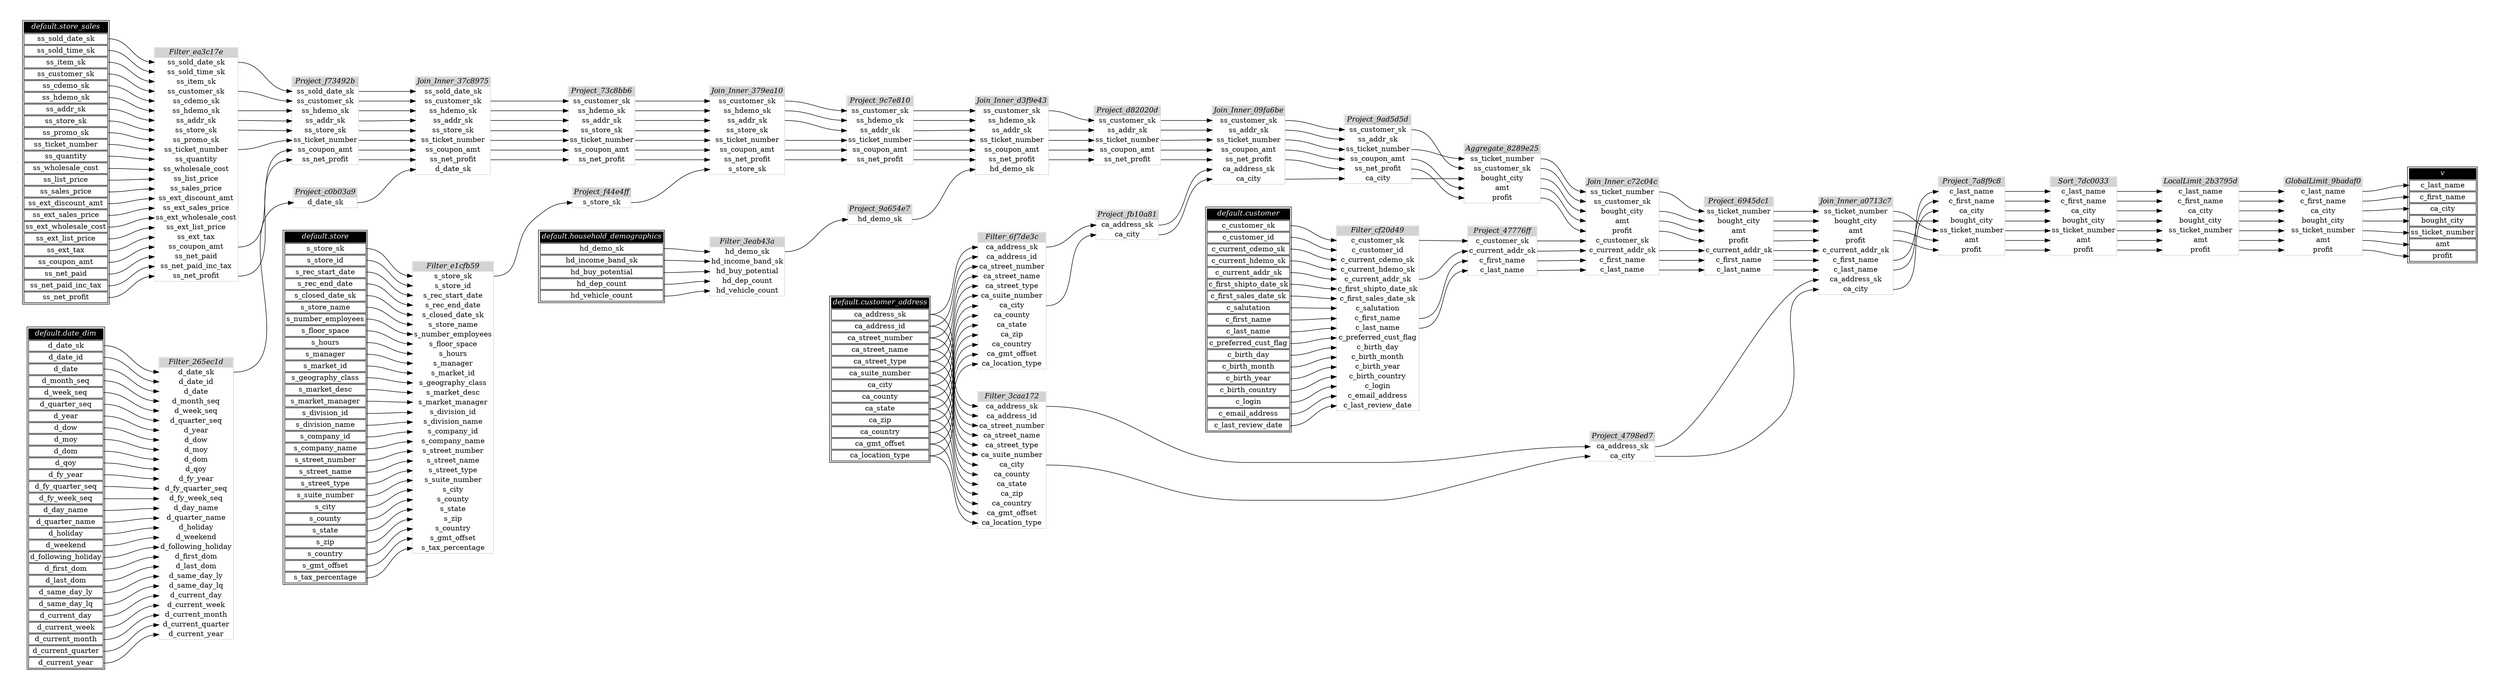 // Automatically generated by TPCDSFlowTestSuite


digraph {
  graph [pad="0.5" nodesep="0.5" ranksep="1" fontname="Helvetica" rankdir=LR];
  node [shape=plaintext]

  
"Aggregate_8289e25" [label=<
<table color="lightgray" border="1" cellborder="0" cellspacing="0">
  <tr><td bgcolor="lightgray" port="nodeName"><i>Aggregate_8289e25</i></td></tr>
  <tr><td port="0">ss_ticket_number</td></tr>
<tr><td port="1">ss_customer_sk</td></tr>
<tr><td port="2">bought_city</td></tr>
<tr><td port="3">amt</td></tr>
<tr><td port="4">profit</td></tr>
</table>>];
     

"Filter_265ec1d" [label=<
<table color="lightgray" border="1" cellborder="0" cellspacing="0">
  <tr><td bgcolor="lightgray" port="nodeName"><i>Filter_265ec1d</i></td></tr>
  <tr><td port="0">d_date_sk</td></tr>
<tr><td port="1">d_date_id</td></tr>
<tr><td port="2">d_date</td></tr>
<tr><td port="3">d_month_seq</td></tr>
<tr><td port="4">d_week_seq</td></tr>
<tr><td port="5">d_quarter_seq</td></tr>
<tr><td port="6">d_year</td></tr>
<tr><td port="7">d_dow</td></tr>
<tr><td port="8">d_moy</td></tr>
<tr><td port="9">d_dom</td></tr>
<tr><td port="10">d_qoy</td></tr>
<tr><td port="11">d_fy_year</td></tr>
<tr><td port="12">d_fy_quarter_seq</td></tr>
<tr><td port="13">d_fy_week_seq</td></tr>
<tr><td port="14">d_day_name</td></tr>
<tr><td port="15">d_quarter_name</td></tr>
<tr><td port="16">d_holiday</td></tr>
<tr><td port="17">d_weekend</td></tr>
<tr><td port="18">d_following_holiday</td></tr>
<tr><td port="19">d_first_dom</td></tr>
<tr><td port="20">d_last_dom</td></tr>
<tr><td port="21">d_same_day_ly</td></tr>
<tr><td port="22">d_same_day_lq</td></tr>
<tr><td port="23">d_current_day</td></tr>
<tr><td port="24">d_current_week</td></tr>
<tr><td port="25">d_current_month</td></tr>
<tr><td port="26">d_current_quarter</td></tr>
<tr><td port="27">d_current_year</td></tr>
</table>>];
     

"Filter_3caa172" [label=<
<table color="lightgray" border="1" cellborder="0" cellspacing="0">
  <tr><td bgcolor="lightgray" port="nodeName"><i>Filter_3caa172</i></td></tr>
  <tr><td port="0">ca_address_sk</td></tr>
<tr><td port="1">ca_address_id</td></tr>
<tr><td port="2">ca_street_number</td></tr>
<tr><td port="3">ca_street_name</td></tr>
<tr><td port="4">ca_street_type</td></tr>
<tr><td port="5">ca_suite_number</td></tr>
<tr><td port="6">ca_city</td></tr>
<tr><td port="7">ca_county</td></tr>
<tr><td port="8">ca_state</td></tr>
<tr><td port="9">ca_zip</td></tr>
<tr><td port="10">ca_country</td></tr>
<tr><td port="11">ca_gmt_offset</td></tr>
<tr><td port="12">ca_location_type</td></tr>
</table>>];
     

"Filter_3eab43a" [label=<
<table color="lightgray" border="1" cellborder="0" cellspacing="0">
  <tr><td bgcolor="lightgray" port="nodeName"><i>Filter_3eab43a</i></td></tr>
  <tr><td port="0">hd_demo_sk</td></tr>
<tr><td port="1">hd_income_band_sk</td></tr>
<tr><td port="2">hd_buy_potential</td></tr>
<tr><td port="3">hd_dep_count</td></tr>
<tr><td port="4">hd_vehicle_count</td></tr>
</table>>];
     

"Filter_6f7de3c" [label=<
<table color="lightgray" border="1" cellborder="0" cellspacing="0">
  <tr><td bgcolor="lightgray" port="nodeName"><i>Filter_6f7de3c</i></td></tr>
  <tr><td port="0">ca_address_sk</td></tr>
<tr><td port="1">ca_address_id</td></tr>
<tr><td port="2">ca_street_number</td></tr>
<tr><td port="3">ca_street_name</td></tr>
<tr><td port="4">ca_street_type</td></tr>
<tr><td port="5">ca_suite_number</td></tr>
<tr><td port="6">ca_city</td></tr>
<tr><td port="7">ca_county</td></tr>
<tr><td port="8">ca_state</td></tr>
<tr><td port="9">ca_zip</td></tr>
<tr><td port="10">ca_country</td></tr>
<tr><td port="11">ca_gmt_offset</td></tr>
<tr><td port="12">ca_location_type</td></tr>
</table>>];
     

"Filter_cf20d49" [label=<
<table color="lightgray" border="1" cellborder="0" cellspacing="0">
  <tr><td bgcolor="lightgray" port="nodeName"><i>Filter_cf20d49</i></td></tr>
  <tr><td port="0">c_customer_sk</td></tr>
<tr><td port="1">c_customer_id</td></tr>
<tr><td port="2">c_current_cdemo_sk</td></tr>
<tr><td port="3">c_current_hdemo_sk</td></tr>
<tr><td port="4">c_current_addr_sk</td></tr>
<tr><td port="5">c_first_shipto_date_sk</td></tr>
<tr><td port="6">c_first_sales_date_sk</td></tr>
<tr><td port="7">c_salutation</td></tr>
<tr><td port="8">c_first_name</td></tr>
<tr><td port="9">c_last_name</td></tr>
<tr><td port="10">c_preferred_cust_flag</td></tr>
<tr><td port="11">c_birth_day</td></tr>
<tr><td port="12">c_birth_month</td></tr>
<tr><td port="13">c_birth_year</td></tr>
<tr><td port="14">c_birth_country</td></tr>
<tr><td port="15">c_login</td></tr>
<tr><td port="16">c_email_address</td></tr>
<tr><td port="17">c_last_review_date</td></tr>
</table>>];
     

"Filter_e1cfb59" [label=<
<table color="lightgray" border="1" cellborder="0" cellspacing="0">
  <tr><td bgcolor="lightgray" port="nodeName"><i>Filter_e1cfb59</i></td></tr>
  <tr><td port="0">s_store_sk</td></tr>
<tr><td port="1">s_store_id</td></tr>
<tr><td port="2">s_rec_start_date</td></tr>
<tr><td port="3">s_rec_end_date</td></tr>
<tr><td port="4">s_closed_date_sk</td></tr>
<tr><td port="5">s_store_name</td></tr>
<tr><td port="6">s_number_employees</td></tr>
<tr><td port="7">s_floor_space</td></tr>
<tr><td port="8">s_hours</td></tr>
<tr><td port="9">s_manager</td></tr>
<tr><td port="10">s_market_id</td></tr>
<tr><td port="11">s_geography_class</td></tr>
<tr><td port="12">s_market_desc</td></tr>
<tr><td port="13">s_market_manager</td></tr>
<tr><td port="14">s_division_id</td></tr>
<tr><td port="15">s_division_name</td></tr>
<tr><td port="16">s_company_id</td></tr>
<tr><td port="17">s_company_name</td></tr>
<tr><td port="18">s_street_number</td></tr>
<tr><td port="19">s_street_name</td></tr>
<tr><td port="20">s_street_type</td></tr>
<tr><td port="21">s_suite_number</td></tr>
<tr><td port="22">s_city</td></tr>
<tr><td port="23">s_county</td></tr>
<tr><td port="24">s_state</td></tr>
<tr><td port="25">s_zip</td></tr>
<tr><td port="26">s_country</td></tr>
<tr><td port="27">s_gmt_offset</td></tr>
<tr><td port="28">s_tax_percentage</td></tr>
</table>>];
     

"Filter_ea3c17e" [label=<
<table color="lightgray" border="1" cellborder="0" cellspacing="0">
  <tr><td bgcolor="lightgray" port="nodeName"><i>Filter_ea3c17e</i></td></tr>
  <tr><td port="0">ss_sold_date_sk</td></tr>
<tr><td port="1">ss_sold_time_sk</td></tr>
<tr><td port="2">ss_item_sk</td></tr>
<tr><td port="3">ss_customer_sk</td></tr>
<tr><td port="4">ss_cdemo_sk</td></tr>
<tr><td port="5">ss_hdemo_sk</td></tr>
<tr><td port="6">ss_addr_sk</td></tr>
<tr><td port="7">ss_store_sk</td></tr>
<tr><td port="8">ss_promo_sk</td></tr>
<tr><td port="9">ss_ticket_number</td></tr>
<tr><td port="10">ss_quantity</td></tr>
<tr><td port="11">ss_wholesale_cost</td></tr>
<tr><td port="12">ss_list_price</td></tr>
<tr><td port="13">ss_sales_price</td></tr>
<tr><td port="14">ss_ext_discount_amt</td></tr>
<tr><td port="15">ss_ext_sales_price</td></tr>
<tr><td port="16">ss_ext_wholesale_cost</td></tr>
<tr><td port="17">ss_ext_list_price</td></tr>
<tr><td port="18">ss_ext_tax</td></tr>
<tr><td port="19">ss_coupon_amt</td></tr>
<tr><td port="20">ss_net_paid</td></tr>
<tr><td port="21">ss_net_paid_inc_tax</td></tr>
<tr><td port="22">ss_net_profit</td></tr>
</table>>];
     

"GlobalLimit_9badaf0" [label=<
<table color="lightgray" border="1" cellborder="0" cellspacing="0">
  <tr><td bgcolor="lightgray" port="nodeName"><i>GlobalLimit_9badaf0</i></td></tr>
  <tr><td port="0">c_last_name</td></tr>
<tr><td port="1">c_first_name</td></tr>
<tr><td port="2">ca_city</td></tr>
<tr><td port="3">bought_city</td></tr>
<tr><td port="4">ss_ticket_number</td></tr>
<tr><td port="5">amt</td></tr>
<tr><td port="6">profit</td></tr>
</table>>];
     

"Join_Inner_09fa6be" [label=<
<table color="lightgray" border="1" cellborder="0" cellspacing="0">
  <tr><td bgcolor="lightgray" port="nodeName"><i>Join_Inner_09fa6be</i></td></tr>
  <tr><td port="0">ss_customer_sk</td></tr>
<tr><td port="1">ss_addr_sk</td></tr>
<tr><td port="2">ss_ticket_number</td></tr>
<tr><td port="3">ss_coupon_amt</td></tr>
<tr><td port="4">ss_net_profit</td></tr>
<tr><td port="5">ca_address_sk</td></tr>
<tr><td port="6">ca_city</td></tr>
</table>>];
     

"Join_Inner_379ea10" [label=<
<table color="lightgray" border="1" cellborder="0" cellspacing="0">
  <tr><td bgcolor="lightgray" port="nodeName"><i>Join_Inner_379ea10</i></td></tr>
  <tr><td port="0">ss_customer_sk</td></tr>
<tr><td port="1">ss_hdemo_sk</td></tr>
<tr><td port="2">ss_addr_sk</td></tr>
<tr><td port="3">ss_store_sk</td></tr>
<tr><td port="4">ss_ticket_number</td></tr>
<tr><td port="5">ss_coupon_amt</td></tr>
<tr><td port="6">ss_net_profit</td></tr>
<tr><td port="7">s_store_sk</td></tr>
</table>>];
     

"Join_Inner_37c8975" [label=<
<table color="lightgray" border="1" cellborder="0" cellspacing="0">
  <tr><td bgcolor="lightgray" port="nodeName"><i>Join_Inner_37c8975</i></td></tr>
  <tr><td port="0">ss_sold_date_sk</td></tr>
<tr><td port="1">ss_customer_sk</td></tr>
<tr><td port="2">ss_hdemo_sk</td></tr>
<tr><td port="3">ss_addr_sk</td></tr>
<tr><td port="4">ss_store_sk</td></tr>
<tr><td port="5">ss_ticket_number</td></tr>
<tr><td port="6">ss_coupon_amt</td></tr>
<tr><td port="7">ss_net_profit</td></tr>
<tr><td port="8">d_date_sk</td></tr>
</table>>];
     

"Join_Inner_a0713c7" [label=<
<table color="lightgray" border="1" cellborder="0" cellspacing="0">
  <tr><td bgcolor="lightgray" port="nodeName"><i>Join_Inner_a0713c7</i></td></tr>
  <tr><td port="0">ss_ticket_number</td></tr>
<tr><td port="1">bought_city</td></tr>
<tr><td port="2">amt</td></tr>
<tr><td port="3">profit</td></tr>
<tr><td port="4">c_current_addr_sk</td></tr>
<tr><td port="5">c_first_name</td></tr>
<tr><td port="6">c_last_name</td></tr>
<tr><td port="7">ca_address_sk</td></tr>
<tr><td port="8">ca_city</td></tr>
</table>>];
     

"Join_Inner_c72c04c" [label=<
<table color="lightgray" border="1" cellborder="0" cellspacing="0">
  <tr><td bgcolor="lightgray" port="nodeName"><i>Join_Inner_c72c04c</i></td></tr>
  <tr><td port="0">ss_ticket_number</td></tr>
<tr><td port="1">ss_customer_sk</td></tr>
<tr><td port="2">bought_city</td></tr>
<tr><td port="3">amt</td></tr>
<tr><td port="4">profit</td></tr>
<tr><td port="5">c_customer_sk</td></tr>
<tr><td port="6">c_current_addr_sk</td></tr>
<tr><td port="7">c_first_name</td></tr>
<tr><td port="8">c_last_name</td></tr>
</table>>];
     

"Join_Inner_d3f9e43" [label=<
<table color="lightgray" border="1" cellborder="0" cellspacing="0">
  <tr><td bgcolor="lightgray" port="nodeName"><i>Join_Inner_d3f9e43</i></td></tr>
  <tr><td port="0">ss_customer_sk</td></tr>
<tr><td port="1">ss_hdemo_sk</td></tr>
<tr><td port="2">ss_addr_sk</td></tr>
<tr><td port="3">ss_ticket_number</td></tr>
<tr><td port="4">ss_coupon_amt</td></tr>
<tr><td port="5">ss_net_profit</td></tr>
<tr><td port="6">hd_demo_sk</td></tr>
</table>>];
     

"LocalLimit_2b3795d" [label=<
<table color="lightgray" border="1" cellborder="0" cellspacing="0">
  <tr><td bgcolor="lightgray" port="nodeName"><i>LocalLimit_2b3795d</i></td></tr>
  <tr><td port="0">c_last_name</td></tr>
<tr><td port="1">c_first_name</td></tr>
<tr><td port="2">ca_city</td></tr>
<tr><td port="3">bought_city</td></tr>
<tr><td port="4">ss_ticket_number</td></tr>
<tr><td port="5">amt</td></tr>
<tr><td port="6">profit</td></tr>
</table>>];
     

"Project_47776ff" [label=<
<table color="lightgray" border="1" cellborder="0" cellspacing="0">
  <tr><td bgcolor="lightgray" port="nodeName"><i>Project_47776ff</i></td></tr>
  <tr><td port="0">c_customer_sk</td></tr>
<tr><td port="1">c_current_addr_sk</td></tr>
<tr><td port="2">c_first_name</td></tr>
<tr><td port="3">c_last_name</td></tr>
</table>>];
     

"Project_4798ed7" [label=<
<table color="lightgray" border="1" cellborder="0" cellspacing="0">
  <tr><td bgcolor="lightgray" port="nodeName"><i>Project_4798ed7</i></td></tr>
  <tr><td port="0">ca_address_sk</td></tr>
<tr><td port="1">ca_city</td></tr>
</table>>];
     

"Project_6945dc1" [label=<
<table color="lightgray" border="1" cellborder="0" cellspacing="0">
  <tr><td bgcolor="lightgray" port="nodeName"><i>Project_6945dc1</i></td></tr>
  <tr><td port="0">ss_ticket_number</td></tr>
<tr><td port="1">bought_city</td></tr>
<tr><td port="2">amt</td></tr>
<tr><td port="3">profit</td></tr>
<tr><td port="4">c_current_addr_sk</td></tr>
<tr><td port="5">c_first_name</td></tr>
<tr><td port="6">c_last_name</td></tr>
</table>>];
     

"Project_73c8bb6" [label=<
<table color="lightgray" border="1" cellborder="0" cellspacing="0">
  <tr><td bgcolor="lightgray" port="nodeName"><i>Project_73c8bb6</i></td></tr>
  <tr><td port="0">ss_customer_sk</td></tr>
<tr><td port="1">ss_hdemo_sk</td></tr>
<tr><td port="2">ss_addr_sk</td></tr>
<tr><td port="3">ss_store_sk</td></tr>
<tr><td port="4">ss_ticket_number</td></tr>
<tr><td port="5">ss_coupon_amt</td></tr>
<tr><td port="6">ss_net_profit</td></tr>
</table>>];
     

"Project_7a8f9c8" [label=<
<table color="lightgray" border="1" cellborder="0" cellspacing="0">
  <tr><td bgcolor="lightgray" port="nodeName"><i>Project_7a8f9c8</i></td></tr>
  <tr><td port="0">c_last_name</td></tr>
<tr><td port="1">c_first_name</td></tr>
<tr><td port="2">ca_city</td></tr>
<tr><td port="3">bought_city</td></tr>
<tr><td port="4">ss_ticket_number</td></tr>
<tr><td port="5">amt</td></tr>
<tr><td port="6">profit</td></tr>
</table>>];
     

"Project_9a654e7" [label=<
<table color="lightgray" border="1" cellborder="0" cellspacing="0">
  <tr><td bgcolor="lightgray" port="nodeName"><i>Project_9a654e7</i></td></tr>
  <tr><td port="0">hd_demo_sk</td></tr>
</table>>];
     

"Project_9ad5d5d" [label=<
<table color="lightgray" border="1" cellborder="0" cellspacing="0">
  <tr><td bgcolor="lightgray" port="nodeName"><i>Project_9ad5d5d</i></td></tr>
  <tr><td port="0">ss_customer_sk</td></tr>
<tr><td port="1">ss_addr_sk</td></tr>
<tr><td port="2">ss_ticket_number</td></tr>
<tr><td port="3">ss_coupon_amt</td></tr>
<tr><td port="4">ss_net_profit</td></tr>
<tr><td port="5">ca_city</td></tr>
</table>>];
     

"Project_9c7e810" [label=<
<table color="lightgray" border="1" cellborder="0" cellspacing="0">
  <tr><td bgcolor="lightgray" port="nodeName"><i>Project_9c7e810</i></td></tr>
  <tr><td port="0">ss_customer_sk</td></tr>
<tr><td port="1">ss_hdemo_sk</td></tr>
<tr><td port="2">ss_addr_sk</td></tr>
<tr><td port="3">ss_ticket_number</td></tr>
<tr><td port="4">ss_coupon_amt</td></tr>
<tr><td port="5">ss_net_profit</td></tr>
</table>>];
     

"Project_c0b03a9" [label=<
<table color="lightgray" border="1" cellborder="0" cellspacing="0">
  <tr><td bgcolor="lightgray" port="nodeName"><i>Project_c0b03a9</i></td></tr>
  <tr><td port="0">d_date_sk</td></tr>
</table>>];
     

"Project_d82020d" [label=<
<table color="lightgray" border="1" cellborder="0" cellspacing="0">
  <tr><td bgcolor="lightgray" port="nodeName"><i>Project_d82020d</i></td></tr>
  <tr><td port="0">ss_customer_sk</td></tr>
<tr><td port="1">ss_addr_sk</td></tr>
<tr><td port="2">ss_ticket_number</td></tr>
<tr><td port="3">ss_coupon_amt</td></tr>
<tr><td port="4">ss_net_profit</td></tr>
</table>>];
     

"Project_f44e4ff" [label=<
<table color="lightgray" border="1" cellborder="0" cellspacing="0">
  <tr><td bgcolor="lightgray" port="nodeName"><i>Project_f44e4ff</i></td></tr>
  <tr><td port="0">s_store_sk</td></tr>
</table>>];
     

"Project_f73492b" [label=<
<table color="lightgray" border="1" cellborder="0" cellspacing="0">
  <tr><td bgcolor="lightgray" port="nodeName"><i>Project_f73492b</i></td></tr>
  <tr><td port="0">ss_sold_date_sk</td></tr>
<tr><td port="1">ss_customer_sk</td></tr>
<tr><td port="2">ss_hdemo_sk</td></tr>
<tr><td port="3">ss_addr_sk</td></tr>
<tr><td port="4">ss_store_sk</td></tr>
<tr><td port="5">ss_ticket_number</td></tr>
<tr><td port="6">ss_coupon_amt</td></tr>
<tr><td port="7">ss_net_profit</td></tr>
</table>>];
     

"Project_fb10a81" [label=<
<table color="lightgray" border="1" cellborder="0" cellspacing="0">
  <tr><td bgcolor="lightgray" port="nodeName"><i>Project_fb10a81</i></td></tr>
  <tr><td port="0">ca_address_sk</td></tr>
<tr><td port="1">ca_city</td></tr>
</table>>];
     

"Sort_7dc0033" [label=<
<table color="lightgray" border="1" cellborder="0" cellspacing="0">
  <tr><td bgcolor="lightgray" port="nodeName"><i>Sort_7dc0033</i></td></tr>
  <tr><td port="0">c_last_name</td></tr>
<tr><td port="1">c_first_name</td></tr>
<tr><td port="2">ca_city</td></tr>
<tr><td port="3">bought_city</td></tr>
<tr><td port="4">ss_ticket_number</td></tr>
<tr><td port="5">amt</td></tr>
<tr><td port="6">profit</td></tr>
</table>>];
     

"default.customer" [color="black" label=<
<table>
  <tr><td bgcolor="black" port="nodeName"><i><font color="white">default.customer</font></i></td></tr>
  <tr><td port="0">c_customer_sk</td></tr>
<tr><td port="1">c_customer_id</td></tr>
<tr><td port="2">c_current_cdemo_sk</td></tr>
<tr><td port="3">c_current_hdemo_sk</td></tr>
<tr><td port="4">c_current_addr_sk</td></tr>
<tr><td port="5">c_first_shipto_date_sk</td></tr>
<tr><td port="6">c_first_sales_date_sk</td></tr>
<tr><td port="7">c_salutation</td></tr>
<tr><td port="8">c_first_name</td></tr>
<tr><td port="9">c_last_name</td></tr>
<tr><td port="10">c_preferred_cust_flag</td></tr>
<tr><td port="11">c_birth_day</td></tr>
<tr><td port="12">c_birth_month</td></tr>
<tr><td port="13">c_birth_year</td></tr>
<tr><td port="14">c_birth_country</td></tr>
<tr><td port="15">c_login</td></tr>
<tr><td port="16">c_email_address</td></tr>
<tr><td port="17">c_last_review_date</td></tr>
</table>>];
     

"default.customer_address" [color="black" label=<
<table>
  <tr><td bgcolor="black" port="nodeName"><i><font color="white">default.customer_address</font></i></td></tr>
  <tr><td port="0">ca_address_sk</td></tr>
<tr><td port="1">ca_address_id</td></tr>
<tr><td port="2">ca_street_number</td></tr>
<tr><td port="3">ca_street_name</td></tr>
<tr><td port="4">ca_street_type</td></tr>
<tr><td port="5">ca_suite_number</td></tr>
<tr><td port="6">ca_city</td></tr>
<tr><td port="7">ca_county</td></tr>
<tr><td port="8">ca_state</td></tr>
<tr><td port="9">ca_zip</td></tr>
<tr><td port="10">ca_country</td></tr>
<tr><td port="11">ca_gmt_offset</td></tr>
<tr><td port="12">ca_location_type</td></tr>
</table>>];
     

"default.date_dim" [color="black" label=<
<table>
  <tr><td bgcolor="black" port="nodeName"><i><font color="white">default.date_dim</font></i></td></tr>
  <tr><td port="0">d_date_sk</td></tr>
<tr><td port="1">d_date_id</td></tr>
<tr><td port="2">d_date</td></tr>
<tr><td port="3">d_month_seq</td></tr>
<tr><td port="4">d_week_seq</td></tr>
<tr><td port="5">d_quarter_seq</td></tr>
<tr><td port="6">d_year</td></tr>
<tr><td port="7">d_dow</td></tr>
<tr><td port="8">d_moy</td></tr>
<tr><td port="9">d_dom</td></tr>
<tr><td port="10">d_qoy</td></tr>
<tr><td port="11">d_fy_year</td></tr>
<tr><td port="12">d_fy_quarter_seq</td></tr>
<tr><td port="13">d_fy_week_seq</td></tr>
<tr><td port="14">d_day_name</td></tr>
<tr><td port="15">d_quarter_name</td></tr>
<tr><td port="16">d_holiday</td></tr>
<tr><td port="17">d_weekend</td></tr>
<tr><td port="18">d_following_holiday</td></tr>
<tr><td port="19">d_first_dom</td></tr>
<tr><td port="20">d_last_dom</td></tr>
<tr><td port="21">d_same_day_ly</td></tr>
<tr><td port="22">d_same_day_lq</td></tr>
<tr><td port="23">d_current_day</td></tr>
<tr><td port="24">d_current_week</td></tr>
<tr><td port="25">d_current_month</td></tr>
<tr><td port="26">d_current_quarter</td></tr>
<tr><td port="27">d_current_year</td></tr>
</table>>];
     

"default.household_demographics" [color="black" label=<
<table>
  <tr><td bgcolor="black" port="nodeName"><i><font color="white">default.household_demographics</font></i></td></tr>
  <tr><td port="0">hd_demo_sk</td></tr>
<tr><td port="1">hd_income_band_sk</td></tr>
<tr><td port="2">hd_buy_potential</td></tr>
<tr><td port="3">hd_dep_count</td></tr>
<tr><td port="4">hd_vehicle_count</td></tr>
</table>>];
     

"default.store" [color="black" label=<
<table>
  <tr><td bgcolor="black" port="nodeName"><i><font color="white">default.store</font></i></td></tr>
  <tr><td port="0">s_store_sk</td></tr>
<tr><td port="1">s_store_id</td></tr>
<tr><td port="2">s_rec_start_date</td></tr>
<tr><td port="3">s_rec_end_date</td></tr>
<tr><td port="4">s_closed_date_sk</td></tr>
<tr><td port="5">s_store_name</td></tr>
<tr><td port="6">s_number_employees</td></tr>
<tr><td port="7">s_floor_space</td></tr>
<tr><td port="8">s_hours</td></tr>
<tr><td port="9">s_manager</td></tr>
<tr><td port="10">s_market_id</td></tr>
<tr><td port="11">s_geography_class</td></tr>
<tr><td port="12">s_market_desc</td></tr>
<tr><td port="13">s_market_manager</td></tr>
<tr><td port="14">s_division_id</td></tr>
<tr><td port="15">s_division_name</td></tr>
<tr><td port="16">s_company_id</td></tr>
<tr><td port="17">s_company_name</td></tr>
<tr><td port="18">s_street_number</td></tr>
<tr><td port="19">s_street_name</td></tr>
<tr><td port="20">s_street_type</td></tr>
<tr><td port="21">s_suite_number</td></tr>
<tr><td port="22">s_city</td></tr>
<tr><td port="23">s_county</td></tr>
<tr><td port="24">s_state</td></tr>
<tr><td port="25">s_zip</td></tr>
<tr><td port="26">s_country</td></tr>
<tr><td port="27">s_gmt_offset</td></tr>
<tr><td port="28">s_tax_percentage</td></tr>
</table>>];
     

"default.store_sales" [color="black" label=<
<table>
  <tr><td bgcolor="black" port="nodeName"><i><font color="white">default.store_sales</font></i></td></tr>
  <tr><td port="0">ss_sold_date_sk</td></tr>
<tr><td port="1">ss_sold_time_sk</td></tr>
<tr><td port="2">ss_item_sk</td></tr>
<tr><td port="3">ss_customer_sk</td></tr>
<tr><td port="4">ss_cdemo_sk</td></tr>
<tr><td port="5">ss_hdemo_sk</td></tr>
<tr><td port="6">ss_addr_sk</td></tr>
<tr><td port="7">ss_store_sk</td></tr>
<tr><td port="8">ss_promo_sk</td></tr>
<tr><td port="9">ss_ticket_number</td></tr>
<tr><td port="10">ss_quantity</td></tr>
<tr><td port="11">ss_wholesale_cost</td></tr>
<tr><td port="12">ss_list_price</td></tr>
<tr><td port="13">ss_sales_price</td></tr>
<tr><td port="14">ss_ext_discount_amt</td></tr>
<tr><td port="15">ss_ext_sales_price</td></tr>
<tr><td port="16">ss_ext_wholesale_cost</td></tr>
<tr><td port="17">ss_ext_list_price</td></tr>
<tr><td port="18">ss_ext_tax</td></tr>
<tr><td port="19">ss_coupon_amt</td></tr>
<tr><td port="20">ss_net_paid</td></tr>
<tr><td port="21">ss_net_paid_inc_tax</td></tr>
<tr><td port="22">ss_net_profit</td></tr>
</table>>];
     

"v" [color="black" label=<
<table>
  <tr><td bgcolor="black" port="nodeName"><i><font color="white">v</font></i></td></tr>
  <tr><td port="0">c_last_name</td></tr>
<tr><td port="1">c_first_name</td></tr>
<tr><td port="2">ca_city</td></tr>
<tr><td port="3">bought_city</td></tr>
<tr><td port="4">ss_ticket_number</td></tr>
<tr><td port="5">amt</td></tr>
<tr><td port="6">profit</td></tr>
</table>>];
     
  "Aggregate_8289e25":0 -> "Join_Inner_c72c04c":0;
"Aggregate_8289e25":1 -> "Join_Inner_c72c04c":1;
"Aggregate_8289e25":2 -> "Join_Inner_c72c04c":2;
"Aggregate_8289e25":3 -> "Join_Inner_c72c04c":3;
"Aggregate_8289e25":4 -> "Join_Inner_c72c04c":4;
"Filter_265ec1d":0 -> "Project_c0b03a9":0;
"Filter_3caa172":0 -> "Project_4798ed7":0;
"Filter_3caa172":6 -> "Project_4798ed7":1;
"Filter_3eab43a":0 -> "Project_9a654e7":0;
"Filter_6f7de3c":0 -> "Project_fb10a81":0;
"Filter_6f7de3c":6 -> "Project_fb10a81":1;
"Filter_cf20d49":0 -> "Project_47776ff":0;
"Filter_cf20d49":4 -> "Project_47776ff":1;
"Filter_cf20d49":8 -> "Project_47776ff":2;
"Filter_cf20d49":9 -> "Project_47776ff":3;
"Filter_e1cfb59":0 -> "Project_f44e4ff":0;
"Filter_ea3c17e":0 -> "Project_f73492b":0;
"Filter_ea3c17e":19 -> "Project_f73492b":6;
"Filter_ea3c17e":22 -> "Project_f73492b":7;
"Filter_ea3c17e":3 -> "Project_f73492b":1;
"Filter_ea3c17e":5 -> "Project_f73492b":2;
"Filter_ea3c17e":6 -> "Project_f73492b":3;
"Filter_ea3c17e":7 -> "Project_f73492b":4;
"Filter_ea3c17e":9 -> "Project_f73492b":5;
"GlobalLimit_9badaf0":0 -> "v":0;
"GlobalLimit_9badaf0":1 -> "v":1;
"GlobalLimit_9badaf0":2 -> "v":2;
"GlobalLimit_9badaf0":3 -> "v":3;
"GlobalLimit_9badaf0":4 -> "v":4;
"GlobalLimit_9badaf0":5 -> "v":5;
"GlobalLimit_9badaf0":6 -> "v":6;
"Join_Inner_09fa6be":0 -> "Project_9ad5d5d":0;
"Join_Inner_09fa6be":1 -> "Project_9ad5d5d":1;
"Join_Inner_09fa6be":2 -> "Project_9ad5d5d":2;
"Join_Inner_09fa6be":3 -> "Project_9ad5d5d":3;
"Join_Inner_09fa6be":4 -> "Project_9ad5d5d":4;
"Join_Inner_09fa6be":6 -> "Project_9ad5d5d":5;
"Join_Inner_379ea10":0 -> "Project_9c7e810":0;
"Join_Inner_379ea10":1 -> "Project_9c7e810":1;
"Join_Inner_379ea10":2 -> "Project_9c7e810":2;
"Join_Inner_379ea10":4 -> "Project_9c7e810":3;
"Join_Inner_379ea10":5 -> "Project_9c7e810":4;
"Join_Inner_379ea10":6 -> "Project_9c7e810":5;
"Join_Inner_37c8975":1 -> "Project_73c8bb6":0;
"Join_Inner_37c8975":2 -> "Project_73c8bb6":1;
"Join_Inner_37c8975":3 -> "Project_73c8bb6":2;
"Join_Inner_37c8975":4 -> "Project_73c8bb6":3;
"Join_Inner_37c8975":5 -> "Project_73c8bb6":4;
"Join_Inner_37c8975":6 -> "Project_73c8bb6":5;
"Join_Inner_37c8975":7 -> "Project_73c8bb6":6;
"Join_Inner_a0713c7":0 -> "Project_7a8f9c8":4;
"Join_Inner_a0713c7":1 -> "Project_7a8f9c8":3;
"Join_Inner_a0713c7":2 -> "Project_7a8f9c8":5;
"Join_Inner_a0713c7":3 -> "Project_7a8f9c8":6;
"Join_Inner_a0713c7":5 -> "Project_7a8f9c8":1;
"Join_Inner_a0713c7":6 -> "Project_7a8f9c8":0;
"Join_Inner_a0713c7":8 -> "Project_7a8f9c8":2;
"Join_Inner_c72c04c":0 -> "Project_6945dc1":0;
"Join_Inner_c72c04c":2 -> "Project_6945dc1":1;
"Join_Inner_c72c04c":3 -> "Project_6945dc1":2;
"Join_Inner_c72c04c":4 -> "Project_6945dc1":3;
"Join_Inner_c72c04c":6 -> "Project_6945dc1":4;
"Join_Inner_c72c04c":7 -> "Project_6945dc1":5;
"Join_Inner_c72c04c":8 -> "Project_6945dc1":6;
"Join_Inner_d3f9e43":0 -> "Project_d82020d":0;
"Join_Inner_d3f9e43":2 -> "Project_d82020d":1;
"Join_Inner_d3f9e43":3 -> "Project_d82020d":2;
"Join_Inner_d3f9e43":4 -> "Project_d82020d":3;
"Join_Inner_d3f9e43":5 -> "Project_d82020d":4;
"LocalLimit_2b3795d":0 -> "GlobalLimit_9badaf0":0;
"LocalLimit_2b3795d":1 -> "GlobalLimit_9badaf0":1;
"LocalLimit_2b3795d":2 -> "GlobalLimit_9badaf0":2;
"LocalLimit_2b3795d":3 -> "GlobalLimit_9badaf0":3;
"LocalLimit_2b3795d":4 -> "GlobalLimit_9badaf0":4;
"LocalLimit_2b3795d":5 -> "GlobalLimit_9badaf0":5;
"LocalLimit_2b3795d":6 -> "GlobalLimit_9badaf0":6;
"Project_47776ff":0 -> "Join_Inner_c72c04c":5;
"Project_47776ff":1 -> "Join_Inner_c72c04c":6;
"Project_47776ff":2 -> "Join_Inner_c72c04c":7;
"Project_47776ff":3 -> "Join_Inner_c72c04c":8;
"Project_4798ed7":0 -> "Join_Inner_a0713c7":7;
"Project_4798ed7":1 -> "Join_Inner_a0713c7":8;
"Project_6945dc1":0 -> "Join_Inner_a0713c7":0;
"Project_6945dc1":1 -> "Join_Inner_a0713c7":1;
"Project_6945dc1":2 -> "Join_Inner_a0713c7":2;
"Project_6945dc1":3 -> "Join_Inner_a0713c7":3;
"Project_6945dc1":4 -> "Join_Inner_a0713c7":4;
"Project_6945dc1":5 -> "Join_Inner_a0713c7":5;
"Project_6945dc1":6 -> "Join_Inner_a0713c7":6;
"Project_73c8bb6":0 -> "Join_Inner_379ea10":0;
"Project_73c8bb6":1 -> "Join_Inner_379ea10":1;
"Project_73c8bb6":2 -> "Join_Inner_379ea10":2;
"Project_73c8bb6":3 -> "Join_Inner_379ea10":3;
"Project_73c8bb6":4 -> "Join_Inner_379ea10":4;
"Project_73c8bb6":5 -> "Join_Inner_379ea10":5;
"Project_73c8bb6":6 -> "Join_Inner_379ea10":6;
"Project_7a8f9c8":0 -> "Sort_7dc0033":0;
"Project_7a8f9c8":1 -> "Sort_7dc0033":1;
"Project_7a8f9c8":2 -> "Sort_7dc0033":2;
"Project_7a8f9c8":3 -> "Sort_7dc0033":3;
"Project_7a8f9c8":4 -> "Sort_7dc0033":4;
"Project_7a8f9c8":5 -> "Sort_7dc0033":5;
"Project_7a8f9c8":6 -> "Sort_7dc0033":6;
"Project_9a654e7":0 -> "Join_Inner_d3f9e43":6;
"Project_9ad5d5d":0 -> "Aggregate_8289e25":1;
"Project_9ad5d5d":2 -> "Aggregate_8289e25":0;
"Project_9ad5d5d":3 -> "Aggregate_8289e25":3;
"Project_9ad5d5d":4 -> "Aggregate_8289e25":4;
"Project_9ad5d5d":5 -> "Aggregate_8289e25":2;
"Project_9c7e810":0 -> "Join_Inner_d3f9e43":0;
"Project_9c7e810":1 -> "Join_Inner_d3f9e43":1;
"Project_9c7e810":2 -> "Join_Inner_d3f9e43":2;
"Project_9c7e810":3 -> "Join_Inner_d3f9e43":3;
"Project_9c7e810":4 -> "Join_Inner_d3f9e43":4;
"Project_9c7e810":5 -> "Join_Inner_d3f9e43":5;
"Project_c0b03a9":0 -> "Join_Inner_37c8975":8;
"Project_d82020d":0 -> "Join_Inner_09fa6be":0;
"Project_d82020d":1 -> "Join_Inner_09fa6be":1;
"Project_d82020d":2 -> "Join_Inner_09fa6be":2;
"Project_d82020d":3 -> "Join_Inner_09fa6be":3;
"Project_d82020d":4 -> "Join_Inner_09fa6be":4;
"Project_f44e4ff":0 -> "Join_Inner_379ea10":7;
"Project_f73492b":0 -> "Join_Inner_37c8975":0;
"Project_f73492b":1 -> "Join_Inner_37c8975":1;
"Project_f73492b":2 -> "Join_Inner_37c8975":2;
"Project_f73492b":3 -> "Join_Inner_37c8975":3;
"Project_f73492b":4 -> "Join_Inner_37c8975":4;
"Project_f73492b":5 -> "Join_Inner_37c8975":5;
"Project_f73492b":6 -> "Join_Inner_37c8975":6;
"Project_f73492b":7 -> "Join_Inner_37c8975":7;
"Project_fb10a81":0 -> "Join_Inner_09fa6be":5;
"Project_fb10a81":1 -> "Join_Inner_09fa6be":6;
"Sort_7dc0033":0 -> "LocalLimit_2b3795d":0;
"Sort_7dc0033":1 -> "LocalLimit_2b3795d":1;
"Sort_7dc0033":2 -> "LocalLimit_2b3795d":2;
"Sort_7dc0033":3 -> "LocalLimit_2b3795d":3;
"Sort_7dc0033":4 -> "LocalLimit_2b3795d":4;
"Sort_7dc0033":5 -> "LocalLimit_2b3795d":5;
"Sort_7dc0033":6 -> "LocalLimit_2b3795d":6;
"default.customer":0 -> "Filter_cf20d49":0;
"default.customer":1 -> "Filter_cf20d49":1;
"default.customer":10 -> "Filter_cf20d49":10;
"default.customer":11 -> "Filter_cf20d49":11;
"default.customer":12 -> "Filter_cf20d49":12;
"default.customer":13 -> "Filter_cf20d49":13;
"default.customer":14 -> "Filter_cf20d49":14;
"default.customer":15 -> "Filter_cf20d49":15;
"default.customer":16 -> "Filter_cf20d49":16;
"default.customer":17 -> "Filter_cf20d49":17;
"default.customer":2 -> "Filter_cf20d49":2;
"default.customer":3 -> "Filter_cf20d49":3;
"default.customer":4 -> "Filter_cf20d49":4;
"default.customer":5 -> "Filter_cf20d49":5;
"default.customer":6 -> "Filter_cf20d49":6;
"default.customer":7 -> "Filter_cf20d49":7;
"default.customer":8 -> "Filter_cf20d49":8;
"default.customer":9 -> "Filter_cf20d49":9;
"default.customer_address":0 -> "Filter_3caa172":0;
"default.customer_address":0 -> "Filter_6f7de3c":0;
"default.customer_address":1 -> "Filter_3caa172":1;
"default.customer_address":1 -> "Filter_6f7de3c":1;
"default.customer_address":10 -> "Filter_3caa172":10;
"default.customer_address":10 -> "Filter_6f7de3c":10;
"default.customer_address":11 -> "Filter_3caa172":11;
"default.customer_address":11 -> "Filter_6f7de3c":11;
"default.customer_address":12 -> "Filter_3caa172":12;
"default.customer_address":12 -> "Filter_6f7de3c":12;
"default.customer_address":2 -> "Filter_3caa172":2;
"default.customer_address":2 -> "Filter_6f7de3c":2;
"default.customer_address":3 -> "Filter_3caa172":3;
"default.customer_address":3 -> "Filter_6f7de3c":3;
"default.customer_address":4 -> "Filter_3caa172":4;
"default.customer_address":4 -> "Filter_6f7de3c":4;
"default.customer_address":5 -> "Filter_3caa172":5;
"default.customer_address":5 -> "Filter_6f7de3c":5;
"default.customer_address":6 -> "Filter_3caa172":6;
"default.customer_address":6 -> "Filter_6f7de3c":6;
"default.customer_address":7 -> "Filter_3caa172":7;
"default.customer_address":7 -> "Filter_6f7de3c":7;
"default.customer_address":8 -> "Filter_3caa172":8;
"default.customer_address":8 -> "Filter_6f7de3c":8;
"default.customer_address":9 -> "Filter_3caa172":9;
"default.customer_address":9 -> "Filter_6f7de3c":9;
"default.date_dim":0 -> "Filter_265ec1d":0;
"default.date_dim":1 -> "Filter_265ec1d":1;
"default.date_dim":10 -> "Filter_265ec1d":10;
"default.date_dim":11 -> "Filter_265ec1d":11;
"default.date_dim":12 -> "Filter_265ec1d":12;
"default.date_dim":13 -> "Filter_265ec1d":13;
"default.date_dim":14 -> "Filter_265ec1d":14;
"default.date_dim":15 -> "Filter_265ec1d":15;
"default.date_dim":16 -> "Filter_265ec1d":16;
"default.date_dim":17 -> "Filter_265ec1d":17;
"default.date_dim":18 -> "Filter_265ec1d":18;
"default.date_dim":19 -> "Filter_265ec1d":19;
"default.date_dim":2 -> "Filter_265ec1d":2;
"default.date_dim":20 -> "Filter_265ec1d":20;
"default.date_dim":21 -> "Filter_265ec1d":21;
"default.date_dim":22 -> "Filter_265ec1d":22;
"default.date_dim":23 -> "Filter_265ec1d":23;
"default.date_dim":24 -> "Filter_265ec1d":24;
"default.date_dim":25 -> "Filter_265ec1d":25;
"default.date_dim":26 -> "Filter_265ec1d":26;
"default.date_dim":27 -> "Filter_265ec1d":27;
"default.date_dim":3 -> "Filter_265ec1d":3;
"default.date_dim":4 -> "Filter_265ec1d":4;
"default.date_dim":5 -> "Filter_265ec1d":5;
"default.date_dim":6 -> "Filter_265ec1d":6;
"default.date_dim":7 -> "Filter_265ec1d":7;
"default.date_dim":8 -> "Filter_265ec1d":8;
"default.date_dim":9 -> "Filter_265ec1d":9;
"default.household_demographics":0 -> "Filter_3eab43a":0;
"default.household_demographics":1 -> "Filter_3eab43a":1;
"default.household_demographics":2 -> "Filter_3eab43a":2;
"default.household_demographics":3 -> "Filter_3eab43a":3;
"default.household_demographics":4 -> "Filter_3eab43a":4;
"default.store":0 -> "Filter_e1cfb59":0;
"default.store":1 -> "Filter_e1cfb59":1;
"default.store":10 -> "Filter_e1cfb59":10;
"default.store":11 -> "Filter_e1cfb59":11;
"default.store":12 -> "Filter_e1cfb59":12;
"default.store":13 -> "Filter_e1cfb59":13;
"default.store":14 -> "Filter_e1cfb59":14;
"default.store":15 -> "Filter_e1cfb59":15;
"default.store":16 -> "Filter_e1cfb59":16;
"default.store":17 -> "Filter_e1cfb59":17;
"default.store":18 -> "Filter_e1cfb59":18;
"default.store":19 -> "Filter_e1cfb59":19;
"default.store":2 -> "Filter_e1cfb59":2;
"default.store":20 -> "Filter_e1cfb59":20;
"default.store":21 -> "Filter_e1cfb59":21;
"default.store":22 -> "Filter_e1cfb59":22;
"default.store":23 -> "Filter_e1cfb59":23;
"default.store":24 -> "Filter_e1cfb59":24;
"default.store":25 -> "Filter_e1cfb59":25;
"default.store":26 -> "Filter_e1cfb59":26;
"default.store":27 -> "Filter_e1cfb59":27;
"default.store":28 -> "Filter_e1cfb59":28;
"default.store":3 -> "Filter_e1cfb59":3;
"default.store":4 -> "Filter_e1cfb59":4;
"default.store":5 -> "Filter_e1cfb59":5;
"default.store":6 -> "Filter_e1cfb59":6;
"default.store":7 -> "Filter_e1cfb59":7;
"default.store":8 -> "Filter_e1cfb59":8;
"default.store":9 -> "Filter_e1cfb59":9;
"default.store_sales":0 -> "Filter_ea3c17e":0;
"default.store_sales":1 -> "Filter_ea3c17e":1;
"default.store_sales":10 -> "Filter_ea3c17e":10;
"default.store_sales":11 -> "Filter_ea3c17e":11;
"default.store_sales":12 -> "Filter_ea3c17e":12;
"default.store_sales":13 -> "Filter_ea3c17e":13;
"default.store_sales":14 -> "Filter_ea3c17e":14;
"default.store_sales":15 -> "Filter_ea3c17e":15;
"default.store_sales":16 -> "Filter_ea3c17e":16;
"default.store_sales":17 -> "Filter_ea3c17e":17;
"default.store_sales":18 -> "Filter_ea3c17e":18;
"default.store_sales":19 -> "Filter_ea3c17e":19;
"default.store_sales":2 -> "Filter_ea3c17e":2;
"default.store_sales":20 -> "Filter_ea3c17e":20;
"default.store_sales":21 -> "Filter_ea3c17e":21;
"default.store_sales":22 -> "Filter_ea3c17e":22;
"default.store_sales":3 -> "Filter_ea3c17e":3;
"default.store_sales":4 -> "Filter_ea3c17e":4;
"default.store_sales":5 -> "Filter_ea3c17e":5;
"default.store_sales":6 -> "Filter_ea3c17e":6;
"default.store_sales":7 -> "Filter_ea3c17e":7;
"default.store_sales":8 -> "Filter_ea3c17e":8;
"default.store_sales":9 -> "Filter_ea3c17e":9;
}
       